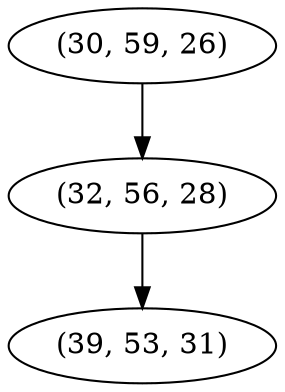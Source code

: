 digraph tree {
    "(30, 59, 26)";
    "(32, 56, 28)";
    "(39, 53, 31)";
    "(30, 59, 26)" -> "(32, 56, 28)";
    "(32, 56, 28)" -> "(39, 53, 31)";
}
